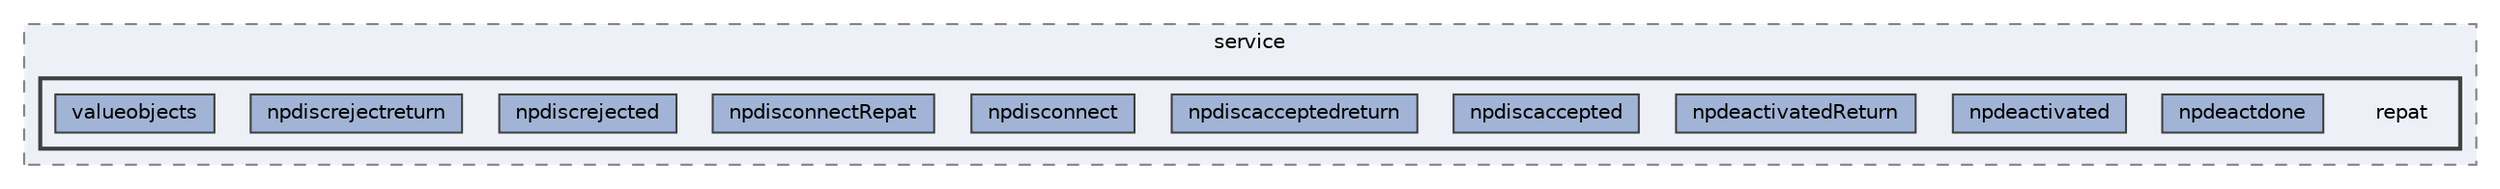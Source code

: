 digraph "repository/mnp/src/main/java/com/sterlite/cal/mnp/service/repat"
{
 // LATEX_PDF_SIZE
  bgcolor="transparent";
  edge [fontname=Helvetica,fontsize=10,labelfontname=Helvetica,labelfontsize=10];
  node [fontname=Helvetica,fontsize=10,shape=box,height=0.2,width=0.4];
  compound=true
  subgraph clusterdir_d827e046a1fdfe53dee1477b35fbc7b1 {
    graph [ bgcolor="#edf0f7", pencolor="grey50", label="service", fontname=Helvetica,fontsize=10 style="filled,dashed", URL="dir_d827e046a1fdfe53dee1477b35fbc7b1.html",tooltip=""]
  subgraph clusterdir_e3304d759a9c19d9c61c82aa08676cea {
    graph [ bgcolor="#edf0f7", pencolor="grey25", label="", fontname=Helvetica,fontsize=10 style="filled,bold", URL="dir_e3304d759a9c19d9c61c82aa08676cea.html",tooltip=""]
    dir_e3304d759a9c19d9c61c82aa08676cea [shape=plaintext, label="repat"];
  dir_c794975b8076fc2c21cb359a691d63a6 [label="npdeactdone", fillcolor="#a2b4d6", color="grey25", style="filled", URL="dir_c794975b8076fc2c21cb359a691d63a6.html",tooltip=""];
  dir_0d1d800c58889c8b5c2ca62188643edc [label="npdeactivated", fillcolor="#a2b4d6", color="grey25", style="filled", URL="dir_0d1d800c58889c8b5c2ca62188643edc.html",tooltip=""];
  dir_4f692a808e3bc6774fdfe02182a30801 [label="npdeactivatedReturn", fillcolor="#a2b4d6", color="grey25", style="filled", URL="dir_4f692a808e3bc6774fdfe02182a30801.html",tooltip=""];
  dir_09a98abe24cc7b89786b93cee9a82da2 [label="npdiscaccepted", fillcolor="#a2b4d6", color="grey25", style="filled", URL="dir_09a98abe24cc7b89786b93cee9a82da2.html",tooltip=""];
  dir_83a532a4f2c6ccd4ed7ef31473fda62d [label="npdiscacceptedreturn", fillcolor="#a2b4d6", color="grey25", style="filled", URL="dir_83a532a4f2c6ccd4ed7ef31473fda62d.html",tooltip=""];
  dir_aabf574233658dbca5d56ee381790ac3 [label="npdisconnect", fillcolor="#a2b4d6", color="grey25", style="filled", URL="dir_aabf574233658dbca5d56ee381790ac3.html",tooltip=""];
  dir_b501114c68bad2588d956920caa48778 [label="npdisconnectRepat", fillcolor="#a2b4d6", color="grey25", style="filled", URL="dir_b501114c68bad2588d956920caa48778.html",tooltip=""];
  dir_75217b79fbc1b7b89e038d22f50801df [label="npdiscrejected", fillcolor="#a2b4d6", color="grey25", style="filled", URL="dir_75217b79fbc1b7b89e038d22f50801df.html",tooltip=""];
  dir_8ccfbe307f0ca6e5f1ca71211e027bb7 [label="npdiscrejectreturn", fillcolor="#a2b4d6", color="grey25", style="filled", URL="dir_8ccfbe307f0ca6e5f1ca71211e027bb7.html",tooltip=""];
  dir_efb360b9d764681d778d5274613a4aab [label="valueobjects", fillcolor="#a2b4d6", color="grey25", style="filled", URL="dir_efb360b9d764681d778d5274613a4aab.html",tooltip=""];
  }
  }
}
